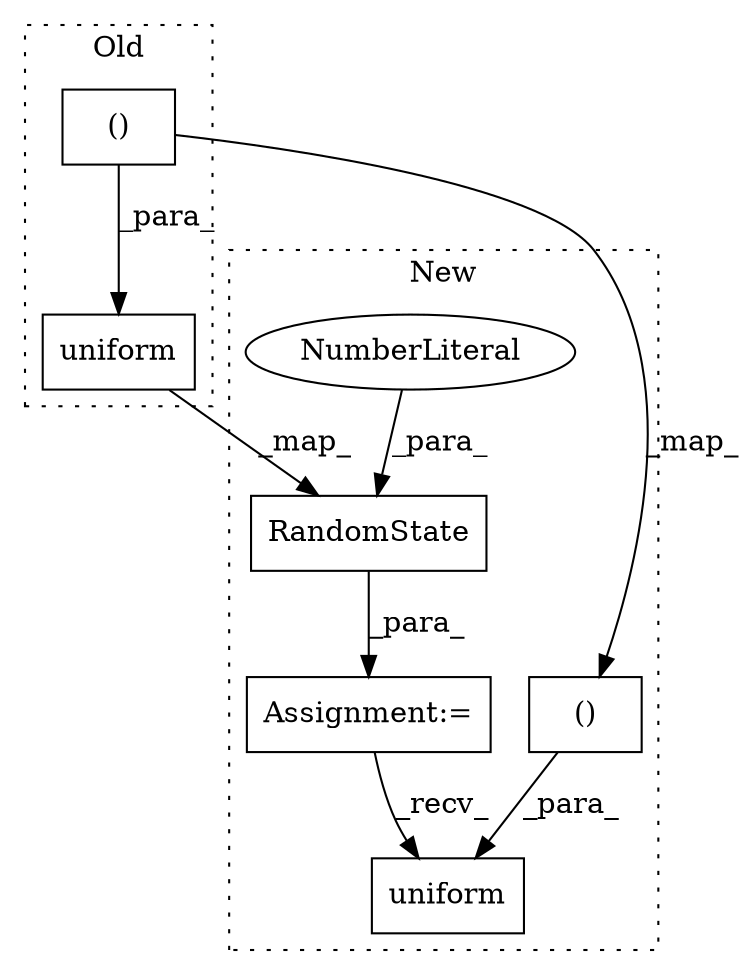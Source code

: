 digraph G {
subgraph cluster0 {
1 [label="uniform" a="32" s="40424,40454" l="15,2" shape="box"];
4 [label="()" a="106" s="40439" l="15" shape="box"];
label = "Old";
style="dotted";
}
subgraph cluster1 {
2 [label="RandomState" a="32" s="40506,40519" l="12,1" shape="box"];
3 [label="uniform" a="32" s="40553,40583" l="15,2" shape="box"];
5 [label="()" a="106" s="40568" l="15" shape="box"];
6 [label="Assignment:=" a="7" s="40492" l="1" shape="box"];
7 [label="NumberLiteral" a="34" s="40518" l="1" shape="ellipse"];
label = "New";
style="dotted";
}
1 -> 2 [label="_map_"];
2 -> 6 [label="_para_"];
4 -> 1 [label="_para_"];
4 -> 5 [label="_map_"];
5 -> 3 [label="_para_"];
6 -> 3 [label="_recv_"];
7 -> 2 [label="_para_"];
}